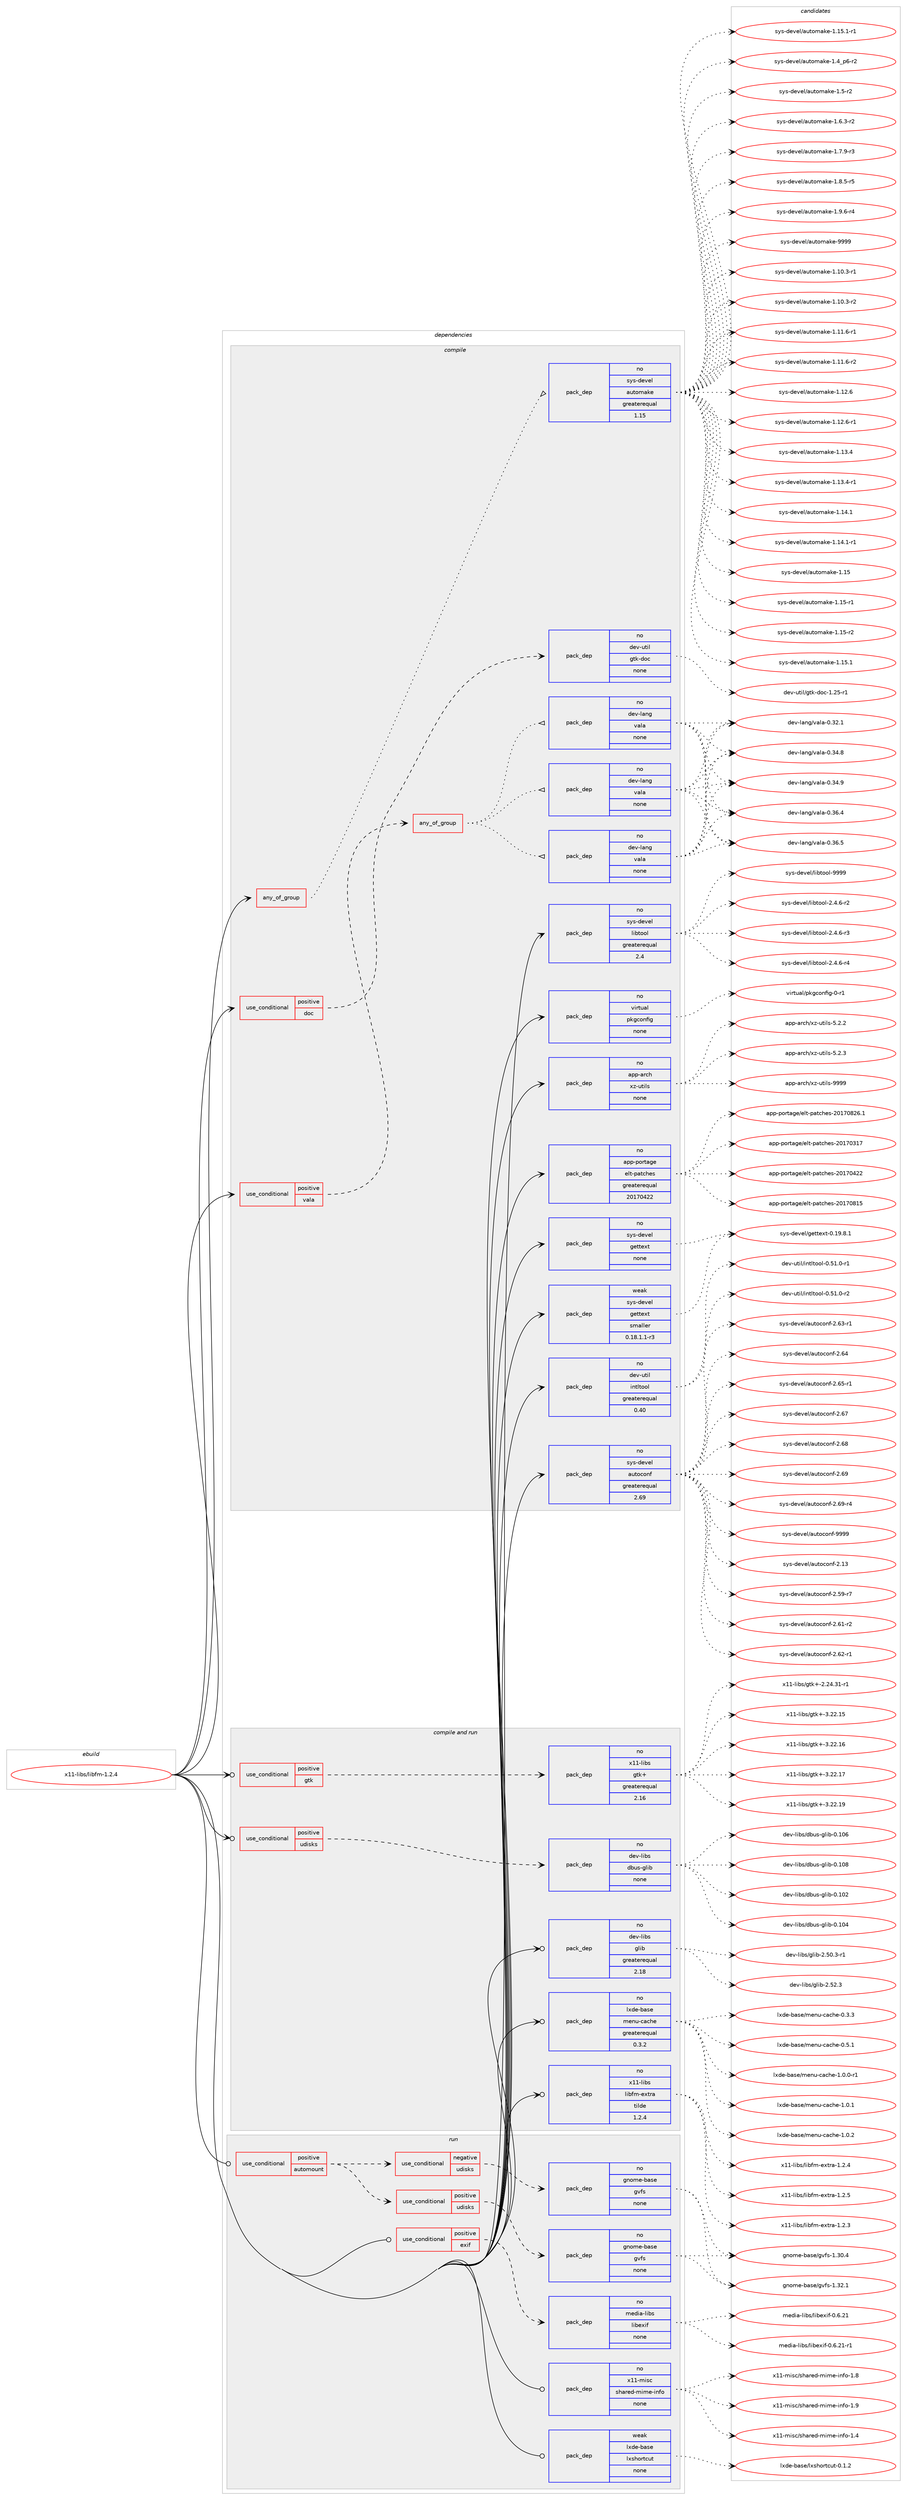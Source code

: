 digraph prolog {

# *************
# Graph options
# *************

newrank=true;
concentrate=true;
compound=true;
graph [rankdir=LR,fontname=Helvetica,fontsize=10,ranksep=1.5];#, ranksep=2.5, nodesep=0.2];
edge  [arrowhead=vee];
node  [fontname=Helvetica,fontsize=10];

# **********
# The ebuild
# **********

subgraph cluster_leftcol {
color=gray;
rank=same;
label=<<i>ebuild</i>>;
id [label="x11-libs/libfm-1.2.4", color=red, width=4, href="../x11-libs/libfm-1.2.4.svg"];
}

# ****************
# The dependencies
# ****************

subgraph cluster_midcol {
color=gray;
label=<<i>dependencies</i>>;
subgraph cluster_compile {
fillcolor="#eeeeee";
style=filled;
label=<<i>compile</i>>;
subgraph any9344 {
dependency519082 [label=<<TABLE BORDER="0" CELLBORDER="1" CELLSPACING="0" CELLPADDING="4"><TR><TD CELLPADDING="10">any_of_group</TD></TR></TABLE>>, shape=none, color=red];subgraph pack386765 {
dependency519083 [label=<<TABLE BORDER="0" CELLBORDER="1" CELLSPACING="0" CELLPADDING="4" WIDTH="220"><TR><TD ROWSPAN="6" CELLPADDING="30">pack_dep</TD></TR><TR><TD WIDTH="110">no</TD></TR><TR><TD>sys-devel</TD></TR><TR><TD>automake</TD></TR><TR><TD>greaterequal</TD></TR><TR><TD>1.15</TD></TR></TABLE>>, shape=none, color=blue];
}
dependency519082:e -> dependency519083:w [weight=20,style="dotted",arrowhead="oinv"];
}
id:e -> dependency519082:w [weight=20,style="solid",arrowhead="vee"];
subgraph cond122634 {
dependency519084 [label=<<TABLE BORDER="0" CELLBORDER="1" CELLSPACING="0" CELLPADDING="4"><TR><TD ROWSPAN="3" CELLPADDING="10">use_conditional</TD></TR><TR><TD>positive</TD></TR><TR><TD>doc</TD></TR></TABLE>>, shape=none, color=red];
subgraph pack386766 {
dependency519085 [label=<<TABLE BORDER="0" CELLBORDER="1" CELLSPACING="0" CELLPADDING="4" WIDTH="220"><TR><TD ROWSPAN="6" CELLPADDING="30">pack_dep</TD></TR><TR><TD WIDTH="110">no</TD></TR><TR><TD>dev-util</TD></TR><TR><TD>gtk-doc</TD></TR><TR><TD>none</TD></TR><TR><TD></TD></TR></TABLE>>, shape=none, color=blue];
}
dependency519084:e -> dependency519085:w [weight=20,style="dashed",arrowhead="vee"];
}
id:e -> dependency519084:w [weight=20,style="solid",arrowhead="vee"];
subgraph cond122635 {
dependency519086 [label=<<TABLE BORDER="0" CELLBORDER="1" CELLSPACING="0" CELLPADDING="4"><TR><TD ROWSPAN="3" CELLPADDING="10">use_conditional</TD></TR><TR><TD>positive</TD></TR><TR><TD>vala</TD></TR></TABLE>>, shape=none, color=red];
subgraph any9345 {
dependency519087 [label=<<TABLE BORDER="0" CELLBORDER="1" CELLSPACING="0" CELLPADDING="4"><TR><TD CELLPADDING="10">any_of_group</TD></TR></TABLE>>, shape=none, color=red];subgraph pack386767 {
dependency519088 [label=<<TABLE BORDER="0" CELLBORDER="1" CELLSPACING="0" CELLPADDING="4" WIDTH="220"><TR><TD ROWSPAN="6" CELLPADDING="30">pack_dep</TD></TR><TR><TD WIDTH="110">no</TD></TR><TR><TD>dev-lang</TD></TR><TR><TD>vala</TD></TR><TR><TD>none</TD></TR><TR><TD></TD></TR></TABLE>>, shape=none, color=blue];
}
dependency519087:e -> dependency519088:w [weight=20,style="dotted",arrowhead="oinv"];
subgraph pack386768 {
dependency519089 [label=<<TABLE BORDER="0" CELLBORDER="1" CELLSPACING="0" CELLPADDING="4" WIDTH="220"><TR><TD ROWSPAN="6" CELLPADDING="30">pack_dep</TD></TR><TR><TD WIDTH="110">no</TD></TR><TR><TD>dev-lang</TD></TR><TR><TD>vala</TD></TR><TR><TD>none</TD></TR><TR><TD></TD></TR></TABLE>>, shape=none, color=blue];
}
dependency519087:e -> dependency519089:w [weight=20,style="dotted",arrowhead="oinv"];
subgraph pack386769 {
dependency519090 [label=<<TABLE BORDER="0" CELLBORDER="1" CELLSPACING="0" CELLPADDING="4" WIDTH="220"><TR><TD ROWSPAN="6" CELLPADDING="30">pack_dep</TD></TR><TR><TD WIDTH="110">no</TD></TR><TR><TD>dev-lang</TD></TR><TR><TD>vala</TD></TR><TR><TD>none</TD></TR><TR><TD></TD></TR></TABLE>>, shape=none, color=blue];
}
dependency519087:e -> dependency519090:w [weight=20,style="dotted",arrowhead="oinv"];
}
dependency519086:e -> dependency519087:w [weight=20,style="dashed",arrowhead="vee"];
}
id:e -> dependency519086:w [weight=20,style="solid",arrowhead="vee"];
subgraph pack386770 {
dependency519091 [label=<<TABLE BORDER="0" CELLBORDER="1" CELLSPACING="0" CELLPADDING="4" WIDTH="220"><TR><TD ROWSPAN="6" CELLPADDING="30">pack_dep</TD></TR><TR><TD WIDTH="110">no</TD></TR><TR><TD>app-arch</TD></TR><TR><TD>xz-utils</TD></TR><TR><TD>none</TD></TR><TR><TD></TD></TR></TABLE>>, shape=none, color=blue];
}
id:e -> dependency519091:w [weight=20,style="solid",arrowhead="vee"];
subgraph pack386771 {
dependency519092 [label=<<TABLE BORDER="0" CELLBORDER="1" CELLSPACING="0" CELLPADDING="4" WIDTH="220"><TR><TD ROWSPAN="6" CELLPADDING="30">pack_dep</TD></TR><TR><TD WIDTH="110">no</TD></TR><TR><TD>app-portage</TD></TR><TR><TD>elt-patches</TD></TR><TR><TD>greaterequal</TD></TR><TR><TD>20170422</TD></TR></TABLE>>, shape=none, color=blue];
}
id:e -> dependency519092:w [weight=20,style="solid",arrowhead="vee"];
subgraph pack386772 {
dependency519093 [label=<<TABLE BORDER="0" CELLBORDER="1" CELLSPACING="0" CELLPADDING="4" WIDTH="220"><TR><TD ROWSPAN="6" CELLPADDING="30">pack_dep</TD></TR><TR><TD WIDTH="110">no</TD></TR><TR><TD>dev-util</TD></TR><TR><TD>intltool</TD></TR><TR><TD>greaterequal</TD></TR><TR><TD>0.40</TD></TR></TABLE>>, shape=none, color=blue];
}
id:e -> dependency519093:w [weight=20,style="solid",arrowhead="vee"];
subgraph pack386773 {
dependency519094 [label=<<TABLE BORDER="0" CELLBORDER="1" CELLSPACING="0" CELLPADDING="4" WIDTH="220"><TR><TD ROWSPAN="6" CELLPADDING="30">pack_dep</TD></TR><TR><TD WIDTH="110">no</TD></TR><TR><TD>sys-devel</TD></TR><TR><TD>autoconf</TD></TR><TR><TD>greaterequal</TD></TR><TR><TD>2.69</TD></TR></TABLE>>, shape=none, color=blue];
}
id:e -> dependency519094:w [weight=20,style="solid",arrowhead="vee"];
subgraph pack386774 {
dependency519095 [label=<<TABLE BORDER="0" CELLBORDER="1" CELLSPACING="0" CELLPADDING="4" WIDTH="220"><TR><TD ROWSPAN="6" CELLPADDING="30">pack_dep</TD></TR><TR><TD WIDTH="110">no</TD></TR><TR><TD>sys-devel</TD></TR><TR><TD>gettext</TD></TR><TR><TD>none</TD></TR><TR><TD></TD></TR></TABLE>>, shape=none, color=blue];
}
id:e -> dependency519095:w [weight=20,style="solid",arrowhead="vee"];
subgraph pack386775 {
dependency519096 [label=<<TABLE BORDER="0" CELLBORDER="1" CELLSPACING="0" CELLPADDING="4" WIDTH="220"><TR><TD ROWSPAN="6" CELLPADDING="30">pack_dep</TD></TR><TR><TD WIDTH="110">no</TD></TR><TR><TD>sys-devel</TD></TR><TR><TD>libtool</TD></TR><TR><TD>greaterequal</TD></TR><TR><TD>2.4</TD></TR></TABLE>>, shape=none, color=blue];
}
id:e -> dependency519096:w [weight=20,style="solid",arrowhead="vee"];
subgraph pack386776 {
dependency519097 [label=<<TABLE BORDER="0" CELLBORDER="1" CELLSPACING="0" CELLPADDING="4" WIDTH="220"><TR><TD ROWSPAN="6" CELLPADDING="30">pack_dep</TD></TR><TR><TD WIDTH="110">no</TD></TR><TR><TD>virtual</TD></TR><TR><TD>pkgconfig</TD></TR><TR><TD>none</TD></TR><TR><TD></TD></TR></TABLE>>, shape=none, color=blue];
}
id:e -> dependency519097:w [weight=20,style="solid",arrowhead="vee"];
subgraph pack386777 {
dependency519098 [label=<<TABLE BORDER="0" CELLBORDER="1" CELLSPACING="0" CELLPADDING="4" WIDTH="220"><TR><TD ROWSPAN="6" CELLPADDING="30">pack_dep</TD></TR><TR><TD WIDTH="110">weak</TD></TR><TR><TD>sys-devel</TD></TR><TR><TD>gettext</TD></TR><TR><TD>smaller</TD></TR><TR><TD>0.18.1.1-r3</TD></TR></TABLE>>, shape=none, color=blue];
}
id:e -> dependency519098:w [weight=20,style="solid",arrowhead="vee"];
}
subgraph cluster_compileandrun {
fillcolor="#eeeeee";
style=filled;
label=<<i>compile and run</i>>;
subgraph cond122636 {
dependency519099 [label=<<TABLE BORDER="0" CELLBORDER="1" CELLSPACING="0" CELLPADDING="4"><TR><TD ROWSPAN="3" CELLPADDING="10">use_conditional</TD></TR><TR><TD>positive</TD></TR><TR><TD>gtk</TD></TR></TABLE>>, shape=none, color=red];
subgraph pack386778 {
dependency519100 [label=<<TABLE BORDER="0" CELLBORDER="1" CELLSPACING="0" CELLPADDING="4" WIDTH="220"><TR><TD ROWSPAN="6" CELLPADDING="30">pack_dep</TD></TR><TR><TD WIDTH="110">no</TD></TR><TR><TD>x11-libs</TD></TR><TR><TD>gtk+</TD></TR><TR><TD>greaterequal</TD></TR><TR><TD>2.16</TD></TR></TABLE>>, shape=none, color=blue];
}
dependency519099:e -> dependency519100:w [weight=20,style="dashed",arrowhead="vee"];
}
id:e -> dependency519099:w [weight=20,style="solid",arrowhead="odotvee"];
subgraph cond122637 {
dependency519101 [label=<<TABLE BORDER="0" CELLBORDER="1" CELLSPACING="0" CELLPADDING="4"><TR><TD ROWSPAN="3" CELLPADDING="10">use_conditional</TD></TR><TR><TD>positive</TD></TR><TR><TD>udisks</TD></TR></TABLE>>, shape=none, color=red];
subgraph pack386779 {
dependency519102 [label=<<TABLE BORDER="0" CELLBORDER="1" CELLSPACING="0" CELLPADDING="4" WIDTH="220"><TR><TD ROWSPAN="6" CELLPADDING="30">pack_dep</TD></TR><TR><TD WIDTH="110">no</TD></TR><TR><TD>dev-libs</TD></TR><TR><TD>dbus-glib</TD></TR><TR><TD>none</TD></TR><TR><TD></TD></TR></TABLE>>, shape=none, color=blue];
}
dependency519101:e -> dependency519102:w [weight=20,style="dashed",arrowhead="vee"];
}
id:e -> dependency519101:w [weight=20,style="solid",arrowhead="odotvee"];
subgraph pack386780 {
dependency519103 [label=<<TABLE BORDER="0" CELLBORDER="1" CELLSPACING="0" CELLPADDING="4" WIDTH="220"><TR><TD ROWSPAN="6" CELLPADDING="30">pack_dep</TD></TR><TR><TD WIDTH="110">no</TD></TR><TR><TD>dev-libs</TD></TR><TR><TD>glib</TD></TR><TR><TD>greaterequal</TD></TR><TR><TD>2.18</TD></TR></TABLE>>, shape=none, color=blue];
}
id:e -> dependency519103:w [weight=20,style="solid",arrowhead="odotvee"];
subgraph pack386781 {
dependency519104 [label=<<TABLE BORDER="0" CELLBORDER="1" CELLSPACING="0" CELLPADDING="4" WIDTH="220"><TR><TD ROWSPAN="6" CELLPADDING="30">pack_dep</TD></TR><TR><TD WIDTH="110">no</TD></TR><TR><TD>lxde-base</TD></TR><TR><TD>menu-cache</TD></TR><TR><TD>greaterequal</TD></TR><TR><TD>0.3.2</TD></TR></TABLE>>, shape=none, color=blue];
}
id:e -> dependency519104:w [weight=20,style="solid",arrowhead="odotvee"];
subgraph pack386782 {
dependency519105 [label=<<TABLE BORDER="0" CELLBORDER="1" CELLSPACING="0" CELLPADDING="4" WIDTH="220"><TR><TD ROWSPAN="6" CELLPADDING="30">pack_dep</TD></TR><TR><TD WIDTH="110">no</TD></TR><TR><TD>x11-libs</TD></TR><TR><TD>libfm-extra</TD></TR><TR><TD>tilde</TD></TR><TR><TD>1.2.4</TD></TR></TABLE>>, shape=none, color=blue];
}
id:e -> dependency519105:w [weight=20,style="solid",arrowhead="odotvee"];
}
subgraph cluster_run {
fillcolor="#eeeeee";
style=filled;
label=<<i>run</i>>;
subgraph cond122638 {
dependency519106 [label=<<TABLE BORDER="0" CELLBORDER="1" CELLSPACING="0" CELLPADDING="4"><TR><TD ROWSPAN="3" CELLPADDING="10">use_conditional</TD></TR><TR><TD>positive</TD></TR><TR><TD>automount</TD></TR></TABLE>>, shape=none, color=red];
subgraph cond122639 {
dependency519107 [label=<<TABLE BORDER="0" CELLBORDER="1" CELLSPACING="0" CELLPADDING="4"><TR><TD ROWSPAN="3" CELLPADDING="10">use_conditional</TD></TR><TR><TD>positive</TD></TR><TR><TD>udisks</TD></TR></TABLE>>, shape=none, color=red];
subgraph pack386783 {
dependency519108 [label=<<TABLE BORDER="0" CELLBORDER="1" CELLSPACING="0" CELLPADDING="4" WIDTH="220"><TR><TD ROWSPAN="6" CELLPADDING="30">pack_dep</TD></TR><TR><TD WIDTH="110">no</TD></TR><TR><TD>gnome-base</TD></TR><TR><TD>gvfs</TD></TR><TR><TD>none</TD></TR><TR><TD></TD></TR></TABLE>>, shape=none, color=blue];
}
dependency519107:e -> dependency519108:w [weight=20,style="dashed",arrowhead="vee"];
}
dependency519106:e -> dependency519107:w [weight=20,style="dashed",arrowhead="vee"];
subgraph cond122640 {
dependency519109 [label=<<TABLE BORDER="0" CELLBORDER="1" CELLSPACING="0" CELLPADDING="4"><TR><TD ROWSPAN="3" CELLPADDING="10">use_conditional</TD></TR><TR><TD>negative</TD></TR><TR><TD>udisks</TD></TR></TABLE>>, shape=none, color=red];
subgraph pack386784 {
dependency519110 [label=<<TABLE BORDER="0" CELLBORDER="1" CELLSPACING="0" CELLPADDING="4" WIDTH="220"><TR><TD ROWSPAN="6" CELLPADDING="30">pack_dep</TD></TR><TR><TD WIDTH="110">no</TD></TR><TR><TD>gnome-base</TD></TR><TR><TD>gvfs</TD></TR><TR><TD>none</TD></TR><TR><TD></TD></TR></TABLE>>, shape=none, color=blue];
}
dependency519109:e -> dependency519110:w [weight=20,style="dashed",arrowhead="vee"];
}
dependency519106:e -> dependency519109:w [weight=20,style="dashed",arrowhead="vee"];
}
id:e -> dependency519106:w [weight=20,style="solid",arrowhead="odot"];
subgraph cond122641 {
dependency519111 [label=<<TABLE BORDER="0" CELLBORDER="1" CELLSPACING="0" CELLPADDING="4"><TR><TD ROWSPAN="3" CELLPADDING="10">use_conditional</TD></TR><TR><TD>positive</TD></TR><TR><TD>exif</TD></TR></TABLE>>, shape=none, color=red];
subgraph pack386785 {
dependency519112 [label=<<TABLE BORDER="0" CELLBORDER="1" CELLSPACING="0" CELLPADDING="4" WIDTH="220"><TR><TD ROWSPAN="6" CELLPADDING="30">pack_dep</TD></TR><TR><TD WIDTH="110">no</TD></TR><TR><TD>media-libs</TD></TR><TR><TD>libexif</TD></TR><TR><TD>none</TD></TR><TR><TD></TD></TR></TABLE>>, shape=none, color=blue];
}
dependency519111:e -> dependency519112:w [weight=20,style="dashed",arrowhead="vee"];
}
id:e -> dependency519111:w [weight=20,style="solid",arrowhead="odot"];
subgraph pack386786 {
dependency519113 [label=<<TABLE BORDER="0" CELLBORDER="1" CELLSPACING="0" CELLPADDING="4" WIDTH="220"><TR><TD ROWSPAN="6" CELLPADDING="30">pack_dep</TD></TR><TR><TD WIDTH="110">no</TD></TR><TR><TD>x11-misc</TD></TR><TR><TD>shared-mime-info</TD></TR><TR><TD>none</TD></TR><TR><TD></TD></TR></TABLE>>, shape=none, color=blue];
}
id:e -> dependency519113:w [weight=20,style="solid",arrowhead="odot"];
subgraph pack386787 {
dependency519114 [label=<<TABLE BORDER="0" CELLBORDER="1" CELLSPACING="0" CELLPADDING="4" WIDTH="220"><TR><TD ROWSPAN="6" CELLPADDING="30">pack_dep</TD></TR><TR><TD WIDTH="110">weak</TD></TR><TR><TD>lxde-base</TD></TR><TR><TD>lxshortcut</TD></TR><TR><TD>none</TD></TR><TR><TD></TD></TR></TABLE>>, shape=none, color=blue];
}
id:e -> dependency519114:w [weight=20,style="solid",arrowhead="odot"];
}
}

# **************
# The candidates
# **************

subgraph cluster_choices {
rank=same;
color=gray;
label=<<i>candidates</i>>;

subgraph choice386765 {
color=black;
nodesep=1;
choice11512111545100101118101108479711711611110997107101454946494846514511449 [label="sys-devel/automake-1.10.3-r1", color=red, width=4,href="../sys-devel/automake-1.10.3-r1.svg"];
choice11512111545100101118101108479711711611110997107101454946494846514511450 [label="sys-devel/automake-1.10.3-r2", color=red, width=4,href="../sys-devel/automake-1.10.3-r2.svg"];
choice11512111545100101118101108479711711611110997107101454946494946544511449 [label="sys-devel/automake-1.11.6-r1", color=red, width=4,href="../sys-devel/automake-1.11.6-r1.svg"];
choice11512111545100101118101108479711711611110997107101454946494946544511450 [label="sys-devel/automake-1.11.6-r2", color=red, width=4,href="../sys-devel/automake-1.11.6-r2.svg"];
choice1151211154510010111810110847971171161111099710710145494649504654 [label="sys-devel/automake-1.12.6", color=red, width=4,href="../sys-devel/automake-1.12.6.svg"];
choice11512111545100101118101108479711711611110997107101454946495046544511449 [label="sys-devel/automake-1.12.6-r1", color=red, width=4,href="../sys-devel/automake-1.12.6-r1.svg"];
choice1151211154510010111810110847971171161111099710710145494649514652 [label="sys-devel/automake-1.13.4", color=red, width=4,href="../sys-devel/automake-1.13.4.svg"];
choice11512111545100101118101108479711711611110997107101454946495146524511449 [label="sys-devel/automake-1.13.4-r1", color=red, width=4,href="../sys-devel/automake-1.13.4-r1.svg"];
choice1151211154510010111810110847971171161111099710710145494649524649 [label="sys-devel/automake-1.14.1", color=red, width=4,href="../sys-devel/automake-1.14.1.svg"];
choice11512111545100101118101108479711711611110997107101454946495246494511449 [label="sys-devel/automake-1.14.1-r1", color=red, width=4,href="../sys-devel/automake-1.14.1-r1.svg"];
choice115121115451001011181011084797117116111109971071014549464953 [label="sys-devel/automake-1.15", color=red, width=4,href="../sys-devel/automake-1.15.svg"];
choice1151211154510010111810110847971171161111099710710145494649534511449 [label="sys-devel/automake-1.15-r1", color=red, width=4,href="../sys-devel/automake-1.15-r1.svg"];
choice1151211154510010111810110847971171161111099710710145494649534511450 [label="sys-devel/automake-1.15-r2", color=red, width=4,href="../sys-devel/automake-1.15-r2.svg"];
choice1151211154510010111810110847971171161111099710710145494649534649 [label="sys-devel/automake-1.15.1", color=red, width=4,href="../sys-devel/automake-1.15.1.svg"];
choice11512111545100101118101108479711711611110997107101454946495346494511449 [label="sys-devel/automake-1.15.1-r1", color=red, width=4,href="../sys-devel/automake-1.15.1-r1.svg"];
choice115121115451001011181011084797117116111109971071014549465295112544511450 [label="sys-devel/automake-1.4_p6-r2", color=red, width=4,href="../sys-devel/automake-1.4_p6-r2.svg"];
choice11512111545100101118101108479711711611110997107101454946534511450 [label="sys-devel/automake-1.5-r2", color=red, width=4,href="../sys-devel/automake-1.5-r2.svg"];
choice115121115451001011181011084797117116111109971071014549465446514511450 [label="sys-devel/automake-1.6.3-r2", color=red, width=4,href="../sys-devel/automake-1.6.3-r2.svg"];
choice115121115451001011181011084797117116111109971071014549465546574511451 [label="sys-devel/automake-1.7.9-r3", color=red, width=4,href="../sys-devel/automake-1.7.9-r3.svg"];
choice115121115451001011181011084797117116111109971071014549465646534511453 [label="sys-devel/automake-1.8.5-r5", color=red, width=4,href="../sys-devel/automake-1.8.5-r5.svg"];
choice115121115451001011181011084797117116111109971071014549465746544511452 [label="sys-devel/automake-1.9.6-r4", color=red, width=4,href="../sys-devel/automake-1.9.6-r4.svg"];
choice115121115451001011181011084797117116111109971071014557575757 [label="sys-devel/automake-9999", color=red, width=4,href="../sys-devel/automake-9999.svg"];
dependency519083:e -> choice11512111545100101118101108479711711611110997107101454946494846514511449:w [style=dotted,weight="100"];
dependency519083:e -> choice11512111545100101118101108479711711611110997107101454946494846514511450:w [style=dotted,weight="100"];
dependency519083:e -> choice11512111545100101118101108479711711611110997107101454946494946544511449:w [style=dotted,weight="100"];
dependency519083:e -> choice11512111545100101118101108479711711611110997107101454946494946544511450:w [style=dotted,weight="100"];
dependency519083:e -> choice1151211154510010111810110847971171161111099710710145494649504654:w [style=dotted,weight="100"];
dependency519083:e -> choice11512111545100101118101108479711711611110997107101454946495046544511449:w [style=dotted,weight="100"];
dependency519083:e -> choice1151211154510010111810110847971171161111099710710145494649514652:w [style=dotted,weight="100"];
dependency519083:e -> choice11512111545100101118101108479711711611110997107101454946495146524511449:w [style=dotted,weight="100"];
dependency519083:e -> choice1151211154510010111810110847971171161111099710710145494649524649:w [style=dotted,weight="100"];
dependency519083:e -> choice11512111545100101118101108479711711611110997107101454946495246494511449:w [style=dotted,weight="100"];
dependency519083:e -> choice115121115451001011181011084797117116111109971071014549464953:w [style=dotted,weight="100"];
dependency519083:e -> choice1151211154510010111810110847971171161111099710710145494649534511449:w [style=dotted,weight="100"];
dependency519083:e -> choice1151211154510010111810110847971171161111099710710145494649534511450:w [style=dotted,weight="100"];
dependency519083:e -> choice1151211154510010111810110847971171161111099710710145494649534649:w [style=dotted,weight="100"];
dependency519083:e -> choice11512111545100101118101108479711711611110997107101454946495346494511449:w [style=dotted,weight="100"];
dependency519083:e -> choice115121115451001011181011084797117116111109971071014549465295112544511450:w [style=dotted,weight="100"];
dependency519083:e -> choice11512111545100101118101108479711711611110997107101454946534511450:w [style=dotted,weight="100"];
dependency519083:e -> choice115121115451001011181011084797117116111109971071014549465446514511450:w [style=dotted,weight="100"];
dependency519083:e -> choice115121115451001011181011084797117116111109971071014549465546574511451:w [style=dotted,weight="100"];
dependency519083:e -> choice115121115451001011181011084797117116111109971071014549465646534511453:w [style=dotted,weight="100"];
dependency519083:e -> choice115121115451001011181011084797117116111109971071014549465746544511452:w [style=dotted,weight="100"];
dependency519083:e -> choice115121115451001011181011084797117116111109971071014557575757:w [style=dotted,weight="100"];
}
subgraph choice386766 {
color=black;
nodesep=1;
choice1001011184511711610510847103116107451001119945494650534511449 [label="dev-util/gtk-doc-1.25-r1", color=red, width=4,href="../dev-util/gtk-doc-1.25-r1.svg"];
dependency519085:e -> choice1001011184511711610510847103116107451001119945494650534511449:w [style=dotted,weight="100"];
}
subgraph choice386767 {
color=black;
nodesep=1;
choice100101118451089711010347118971089745484651504649 [label="dev-lang/vala-0.32.1", color=red, width=4,href="../dev-lang/vala-0.32.1.svg"];
choice100101118451089711010347118971089745484651524656 [label="dev-lang/vala-0.34.8", color=red, width=4,href="../dev-lang/vala-0.34.8.svg"];
choice100101118451089711010347118971089745484651524657 [label="dev-lang/vala-0.34.9", color=red, width=4,href="../dev-lang/vala-0.34.9.svg"];
choice100101118451089711010347118971089745484651544652 [label="dev-lang/vala-0.36.4", color=red, width=4,href="../dev-lang/vala-0.36.4.svg"];
choice100101118451089711010347118971089745484651544653 [label="dev-lang/vala-0.36.5", color=red, width=4,href="../dev-lang/vala-0.36.5.svg"];
dependency519088:e -> choice100101118451089711010347118971089745484651504649:w [style=dotted,weight="100"];
dependency519088:e -> choice100101118451089711010347118971089745484651524656:w [style=dotted,weight="100"];
dependency519088:e -> choice100101118451089711010347118971089745484651524657:w [style=dotted,weight="100"];
dependency519088:e -> choice100101118451089711010347118971089745484651544652:w [style=dotted,weight="100"];
dependency519088:e -> choice100101118451089711010347118971089745484651544653:w [style=dotted,weight="100"];
}
subgraph choice386768 {
color=black;
nodesep=1;
choice100101118451089711010347118971089745484651504649 [label="dev-lang/vala-0.32.1", color=red, width=4,href="../dev-lang/vala-0.32.1.svg"];
choice100101118451089711010347118971089745484651524656 [label="dev-lang/vala-0.34.8", color=red, width=4,href="../dev-lang/vala-0.34.8.svg"];
choice100101118451089711010347118971089745484651524657 [label="dev-lang/vala-0.34.9", color=red, width=4,href="../dev-lang/vala-0.34.9.svg"];
choice100101118451089711010347118971089745484651544652 [label="dev-lang/vala-0.36.4", color=red, width=4,href="../dev-lang/vala-0.36.4.svg"];
choice100101118451089711010347118971089745484651544653 [label="dev-lang/vala-0.36.5", color=red, width=4,href="../dev-lang/vala-0.36.5.svg"];
dependency519089:e -> choice100101118451089711010347118971089745484651504649:w [style=dotted,weight="100"];
dependency519089:e -> choice100101118451089711010347118971089745484651524656:w [style=dotted,weight="100"];
dependency519089:e -> choice100101118451089711010347118971089745484651524657:w [style=dotted,weight="100"];
dependency519089:e -> choice100101118451089711010347118971089745484651544652:w [style=dotted,weight="100"];
dependency519089:e -> choice100101118451089711010347118971089745484651544653:w [style=dotted,weight="100"];
}
subgraph choice386769 {
color=black;
nodesep=1;
choice100101118451089711010347118971089745484651504649 [label="dev-lang/vala-0.32.1", color=red, width=4,href="../dev-lang/vala-0.32.1.svg"];
choice100101118451089711010347118971089745484651524656 [label="dev-lang/vala-0.34.8", color=red, width=4,href="../dev-lang/vala-0.34.8.svg"];
choice100101118451089711010347118971089745484651524657 [label="dev-lang/vala-0.34.9", color=red, width=4,href="../dev-lang/vala-0.34.9.svg"];
choice100101118451089711010347118971089745484651544652 [label="dev-lang/vala-0.36.4", color=red, width=4,href="../dev-lang/vala-0.36.4.svg"];
choice100101118451089711010347118971089745484651544653 [label="dev-lang/vala-0.36.5", color=red, width=4,href="../dev-lang/vala-0.36.5.svg"];
dependency519090:e -> choice100101118451089711010347118971089745484651504649:w [style=dotted,weight="100"];
dependency519090:e -> choice100101118451089711010347118971089745484651524656:w [style=dotted,weight="100"];
dependency519090:e -> choice100101118451089711010347118971089745484651524657:w [style=dotted,weight="100"];
dependency519090:e -> choice100101118451089711010347118971089745484651544652:w [style=dotted,weight="100"];
dependency519090:e -> choice100101118451089711010347118971089745484651544653:w [style=dotted,weight="100"];
}
subgraph choice386770 {
color=black;
nodesep=1;
choice971121124597114991044712012245117116105108115455346504650 [label="app-arch/xz-utils-5.2.2", color=red, width=4,href="../app-arch/xz-utils-5.2.2.svg"];
choice971121124597114991044712012245117116105108115455346504651 [label="app-arch/xz-utils-5.2.3", color=red, width=4,href="../app-arch/xz-utils-5.2.3.svg"];
choice9711211245971149910447120122451171161051081154557575757 [label="app-arch/xz-utils-9999", color=red, width=4,href="../app-arch/xz-utils-9999.svg"];
dependency519091:e -> choice971121124597114991044712012245117116105108115455346504650:w [style=dotted,weight="100"];
dependency519091:e -> choice971121124597114991044712012245117116105108115455346504651:w [style=dotted,weight="100"];
dependency519091:e -> choice9711211245971149910447120122451171161051081154557575757:w [style=dotted,weight="100"];
}
subgraph choice386771 {
color=black;
nodesep=1;
choice97112112451121111141169710310147101108116451129711699104101115455048495548514955 [label="app-portage/elt-patches-20170317", color=red, width=4,href="../app-portage/elt-patches-20170317.svg"];
choice97112112451121111141169710310147101108116451129711699104101115455048495548525050 [label="app-portage/elt-patches-20170422", color=red, width=4,href="../app-portage/elt-patches-20170422.svg"];
choice97112112451121111141169710310147101108116451129711699104101115455048495548564953 [label="app-portage/elt-patches-20170815", color=red, width=4,href="../app-portage/elt-patches-20170815.svg"];
choice971121124511211111411697103101471011081164511297116991041011154550484955485650544649 [label="app-portage/elt-patches-20170826.1", color=red, width=4,href="../app-portage/elt-patches-20170826.1.svg"];
dependency519092:e -> choice97112112451121111141169710310147101108116451129711699104101115455048495548514955:w [style=dotted,weight="100"];
dependency519092:e -> choice97112112451121111141169710310147101108116451129711699104101115455048495548525050:w [style=dotted,weight="100"];
dependency519092:e -> choice97112112451121111141169710310147101108116451129711699104101115455048495548564953:w [style=dotted,weight="100"];
dependency519092:e -> choice971121124511211111411697103101471011081164511297116991041011154550484955485650544649:w [style=dotted,weight="100"];
}
subgraph choice386772 {
color=black;
nodesep=1;
choice1001011184511711610510847105110116108116111111108454846534946484511449 [label="dev-util/intltool-0.51.0-r1", color=red, width=4,href="../dev-util/intltool-0.51.0-r1.svg"];
choice1001011184511711610510847105110116108116111111108454846534946484511450 [label="dev-util/intltool-0.51.0-r2", color=red, width=4,href="../dev-util/intltool-0.51.0-r2.svg"];
dependency519093:e -> choice1001011184511711610510847105110116108116111111108454846534946484511449:w [style=dotted,weight="100"];
dependency519093:e -> choice1001011184511711610510847105110116108116111111108454846534946484511450:w [style=dotted,weight="100"];
}
subgraph choice386773 {
color=black;
nodesep=1;
choice115121115451001011181011084797117116111991111101024550464951 [label="sys-devel/autoconf-2.13", color=red, width=4,href="../sys-devel/autoconf-2.13.svg"];
choice1151211154510010111810110847971171161119911111010245504653574511455 [label="sys-devel/autoconf-2.59-r7", color=red, width=4,href="../sys-devel/autoconf-2.59-r7.svg"];
choice1151211154510010111810110847971171161119911111010245504654494511450 [label="sys-devel/autoconf-2.61-r2", color=red, width=4,href="../sys-devel/autoconf-2.61-r2.svg"];
choice1151211154510010111810110847971171161119911111010245504654504511449 [label="sys-devel/autoconf-2.62-r1", color=red, width=4,href="../sys-devel/autoconf-2.62-r1.svg"];
choice1151211154510010111810110847971171161119911111010245504654514511449 [label="sys-devel/autoconf-2.63-r1", color=red, width=4,href="../sys-devel/autoconf-2.63-r1.svg"];
choice115121115451001011181011084797117116111991111101024550465452 [label="sys-devel/autoconf-2.64", color=red, width=4,href="../sys-devel/autoconf-2.64.svg"];
choice1151211154510010111810110847971171161119911111010245504654534511449 [label="sys-devel/autoconf-2.65-r1", color=red, width=4,href="../sys-devel/autoconf-2.65-r1.svg"];
choice115121115451001011181011084797117116111991111101024550465455 [label="sys-devel/autoconf-2.67", color=red, width=4,href="../sys-devel/autoconf-2.67.svg"];
choice115121115451001011181011084797117116111991111101024550465456 [label="sys-devel/autoconf-2.68", color=red, width=4,href="../sys-devel/autoconf-2.68.svg"];
choice115121115451001011181011084797117116111991111101024550465457 [label="sys-devel/autoconf-2.69", color=red, width=4,href="../sys-devel/autoconf-2.69.svg"];
choice1151211154510010111810110847971171161119911111010245504654574511452 [label="sys-devel/autoconf-2.69-r4", color=red, width=4,href="../sys-devel/autoconf-2.69-r4.svg"];
choice115121115451001011181011084797117116111991111101024557575757 [label="sys-devel/autoconf-9999", color=red, width=4,href="../sys-devel/autoconf-9999.svg"];
dependency519094:e -> choice115121115451001011181011084797117116111991111101024550464951:w [style=dotted,weight="100"];
dependency519094:e -> choice1151211154510010111810110847971171161119911111010245504653574511455:w [style=dotted,weight="100"];
dependency519094:e -> choice1151211154510010111810110847971171161119911111010245504654494511450:w [style=dotted,weight="100"];
dependency519094:e -> choice1151211154510010111810110847971171161119911111010245504654504511449:w [style=dotted,weight="100"];
dependency519094:e -> choice1151211154510010111810110847971171161119911111010245504654514511449:w [style=dotted,weight="100"];
dependency519094:e -> choice115121115451001011181011084797117116111991111101024550465452:w [style=dotted,weight="100"];
dependency519094:e -> choice1151211154510010111810110847971171161119911111010245504654534511449:w [style=dotted,weight="100"];
dependency519094:e -> choice115121115451001011181011084797117116111991111101024550465455:w [style=dotted,weight="100"];
dependency519094:e -> choice115121115451001011181011084797117116111991111101024550465456:w [style=dotted,weight="100"];
dependency519094:e -> choice115121115451001011181011084797117116111991111101024550465457:w [style=dotted,weight="100"];
dependency519094:e -> choice1151211154510010111810110847971171161119911111010245504654574511452:w [style=dotted,weight="100"];
dependency519094:e -> choice115121115451001011181011084797117116111991111101024557575757:w [style=dotted,weight="100"];
}
subgraph choice386774 {
color=black;
nodesep=1;
choice1151211154510010111810110847103101116116101120116454846495746564649 [label="sys-devel/gettext-0.19.8.1", color=red, width=4,href="../sys-devel/gettext-0.19.8.1.svg"];
dependency519095:e -> choice1151211154510010111810110847103101116116101120116454846495746564649:w [style=dotted,weight="100"];
}
subgraph choice386775 {
color=black;
nodesep=1;
choice1151211154510010111810110847108105981161111111084550465246544511450 [label="sys-devel/libtool-2.4.6-r2", color=red, width=4,href="../sys-devel/libtool-2.4.6-r2.svg"];
choice1151211154510010111810110847108105981161111111084550465246544511451 [label="sys-devel/libtool-2.4.6-r3", color=red, width=4,href="../sys-devel/libtool-2.4.6-r3.svg"];
choice1151211154510010111810110847108105981161111111084550465246544511452 [label="sys-devel/libtool-2.4.6-r4", color=red, width=4,href="../sys-devel/libtool-2.4.6-r4.svg"];
choice1151211154510010111810110847108105981161111111084557575757 [label="sys-devel/libtool-9999", color=red, width=4,href="../sys-devel/libtool-9999.svg"];
dependency519096:e -> choice1151211154510010111810110847108105981161111111084550465246544511450:w [style=dotted,weight="100"];
dependency519096:e -> choice1151211154510010111810110847108105981161111111084550465246544511451:w [style=dotted,weight="100"];
dependency519096:e -> choice1151211154510010111810110847108105981161111111084550465246544511452:w [style=dotted,weight="100"];
dependency519096:e -> choice1151211154510010111810110847108105981161111111084557575757:w [style=dotted,weight="100"];
}
subgraph choice386776 {
color=black;
nodesep=1;
choice11810511411611797108471121071039911111010210510345484511449 [label="virtual/pkgconfig-0-r1", color=red, width=4,href="../virtual/pkgconfig-0-r1.svg"];
dependency519097:e -> choice11810511411611797108471121071039911111010210510345484511449:w [style=dotted,weight="100"];
}
subgraph choice386777 {
color=black;
nodesep=1;
choice1151211154510010111810110847103101116116101120116454846495746564649 [label="sys-devel/gettext-0.19.8.1", color=red, width=4,href="../sys-devel/gettext-0.19.8.1.svg"];
dependency519098:e -> choice1151211154510010111810110847103101116116101120116454846495746564649:w [style=dotted,weight="100"];
}
subgraph choice386778 {
color=black;
nodesep=1;
choice12049494510810598115471031161074345504650524651494511449 [label="x11-libs/gtk+-2.24.31-r1", color=red, width=4,href="../x11-libs/gtk+-2.24.31-r1.svg"];
choice1204949451081059811547103116107434551465050464953 [label="x11-libs/gtk+-3.22.15", color=red, width=4,href="../x11-libs/gtk+-3.22.15.svg"];
choice1204949451081059811547103116107434551465050464954 [label="x11-libs/gtk+-3.22.16", color=red, width=4,href="../x11-libs/gtk+-3.22.16.svg"];
choice1204949451081059811547103116107434551465050464955 [label="x11-libs/gtk+-3.22.17", color=red, width=4,href="../x11-libs/gtk+-3.22.17.svg"];
choice1204949451081059811547103116107434551465050464957 [label="x11-libs/gtk+-3.22.19", color=red, width=4,href="../x11-libs/gtk+-3.22.19.svg"];
dependency519100:e -> choice12049494510810598115471031161074345504650524651494511449:w [style=dotted,weight="100"];
dependency519100:e -> choice1204949451081059811547103116107434551465050464953:w [style=dotted,weight="100"];
dependency519100:e -> choice1204949451081059811547103116107434551465050464954:w [style=dotted,weight="100"];
dependency519100:e -> choice1204949451081059811547103116107434551465050464955:w [style=dotted,weight="100"];
dependency519100:e -> choice1204949451081059811547103116107434551465050464957:w [style=dotted,weight="100"];
}
subgraph choice386779 {
color=black;
nodesep=1;
choice100101118451081059811547100981171154510310810598454846494850 [label="dev-libs/dbus-glib-0.102", color=red, width=4,href="../dev-libs/dbus-glib-0.102.svg"];
choice100101118451081059811547100981171154510310810598454846494852 [label="dev-libs/dbus-glib-0.104", color=red, width=4,href="../dev-libs/dbus-glib-0.104.svg"];
choice100101118451081059811547100981171154510310810598454846494854 [label="dev-libs/dbus-glib-0.106", color=red, width=4,href="../dev-libs/dbus-glib-0.106.svg"];
choice100101118451081059811547100981171154510310810598454846494856 [label="dev-libs/dbus-glib-0.108", color=red, width=4,href="../dev-libs/dbus-glib-0.108.svg"];
dependency519102:e -> choice100101118451081059811547100981171154510310810598454846494850:w [style=dotted,weight="100"];
dependency519102:e -> choice100101118451081059811547100981171154510310810598454846494852:w [style=dotted,weight="100"];
dependency519102:e -> choice100101118451081059811547100981171154510310810598454846494854:w [style=dotted,weight="100"];
dependency519102:e -> choice100101118451081059811547100981171154510310810598454846494856:w [style=dotted,weight="100"];
}
subgraph choice386780 {
color=black;
nodesep=1;
choice10010111845108105981154710310810598455046534846514511449 [label="dev-libs/glib-2.50.3-r1", color=red, width=4,href="../dev-libs/glib-2.50.3-r1.svg"];
choice1001011184510810598115471031081059845504653504651 [label="dev-libs/glib-2.52.3", color=red, width=4,href="../dev-libs/glib-2.52.3.svg"];
dependency519103:e -> choice10010111845108105981154710310810598455046534846514511449:w [style=dotted,weight="100"];
dependency519103:e -> choice1001011184510810598115471031081059845504653504651:w [style=dotted,weight="100"];
}
subgraph choice386781 {
color=black;
nodesep=1;
choice1081201001014598971151014710910111011745999799104101454846514651 [label="lxde-base/menu-cache-0.3.3", color=red, width=4,href="../lxde-base/menu-cache-0.3.3.svg"];
choice1081201001014598971151014710910111011745999799104101454846534649 [label="lxde-base/menu-cache-0.5.1", color=red, width=4,href="../lxde-base/menu-cache-0.5.1.svg"];
choice10812010010145989711510147109101110117459997991041014549464846484511449 [label="lxde-base/menu-cache-1.0.0-r1", color=red, width=4,href="../lxde-base/menu-cache-1.0.0-r1.svg"];
choice1081201001014598971151014710910111011745999799104101454946484649 [label="lxde-base/menu-cache-1.0.1", color=red, width=4,href="../lxde-base/menu-cache-1.0.1.svg"];
choice1081201001014598971151014710910111011745999799104101454946484650 [label="lxde-base/menu-cache-1.0.2", color=red, width=4,href="../lxde-base/menu-cache-1.0.2.svg"];
dependency519104:e -> choice1081201001014598971151014710910111011745999799104101454846514651:w [style=dotted,weight="100"];
dependency519104:e -> choice1081201001014598971151014710910111011745999799104101454846534649:w [style=dotted,weight="100"];
dependency519104:e -> choice10812010010145989711510147109101110117459997991041014549464846484511449:w [style=dotted,weight="100"];
dependency519104:e -> choice1081201001014598971151014710910111011745999799104101454946484649:w [style=dotted,weight="100"];
dependency519104:e -> choice1081201001014598971151014710910111011745999799104101454946484650:w [style=dotted,weight="100"];
}
subgraph choice386782 {
color=black;
nodesep=1;
choice1204949451081059811547108105981021094510112011611497454946504651 [label="x11-libs/libfm-extra-1.2.3", color=red, width=4,href="../x11-libs/libfm-extra-1.2.3.svg"];
choice1204949451081059811547108105981021094510112011611497454946504652 [label="x11-libs/libfm-extra-1.2.4", color=red, width=4,href="../x11-libs/libfm-extra-1.2.4.svg"];
choice1204949451081059811547108105981021094510112011611497454946504653 [label="x11-libs/libfm-extra-1.2.5", color=red, width=4,href="../x11-libs/libfm-extra-1.2.5.svg"];
dependency519105:e -> choice1204949451081059811547108105981021094510112011611497454946504651:w [style=dotted,weight="100"];
dependency519105:e -> choice1204949451081059811547108105981021094510112011611497454946504652:w [style=dotted,weight="100"];
dependency519105:e -> choice1204949451081059811547108105981021094510112011611497454946504653:w [style=dotted,weight="100"];
}
subgraph choice386783 {
color=black;
nodesep=1;
choice1031101111091014598971151014710311810211545494651484652 [label="gnome-base/gvfs-1.30.4", color=red, width=4,href="../gnome-base/gvfs-1.30.4.svg"];
choice1031101111091014598971151014710311810211545494651504649 [label="gnome-base/gvfs-1.32.1", color=red, width=4,href="../gnome-base/gvfs-1.32.1.svg"];
dependency519108:e -> choice1031101111091014598971151014710311810211545494651484652:w [style=dotted,weight="100"];
dependency519108:e -> choice1031101111091014598971151014710311810211545494651504649:w [style=dotted,weight="100"];
}
subgraph choice386784 {
color=black;
nodesep=1;
choice1031101111091014598971151014710311810211545494651484652 [label="gnome-base/gvfs-1.30.4", color=red, width=4,href="../gnome-base/gvfs-1.30.4.svg"];
choice1031101111091014598971151014710311810211545494651504649 [label="gnome-base/gvfs-1.32.1", color=red, width=4,href="../gnome-base/gvfs-1.32.1.svg"];
dependency519110:e -> choice1031101111091014598971151014710311810211545494651484652:w [style=dotted,weight="100"];
dependency519110:e -> choice1031101111091014598971151014710311810211545494651504649:w [style=dotted,weight="100"];
}
subgraph choice386785 {
color=black;
nodesep=1;
choice109101100105974510810598115471081059810112010510245484654465049 [label="media-libs/libexif-0.6.21", color=red, width=4,href="../media-libs/libexif-0.6.21.svg"];
choice1091011001059745108105981154710810598101120105102454846544650494511449 [label="media-libs/libexif-0.6.21-r1", color=red, width=4,href="../media-libs/libexif-0.6.21-r1.svg"];
dependency519112:e -> choice109101100105974510810598115471081059810112010510245484654465049:w [style=dotted,weight="100"];
dependency519112:e -> choice1091011001059745108105981154710810598101120105102454846544650494511449:w [style=dotted,weight="100"];
}
subgraph choice386786 {
color=black;
nodesep=1;
choice120494945109105115994711510497114101100451091051091014510511010211145494652 [label="x11-misc/shared-mime-info-1.4", color=red, width=4,href="../x11-misc/shared-mime-info-1.4.svg"];
choice120494945109105115994711510497114101100451091051091014510511010211145494656 [label="x11-misc/shared-mime-info-1.8", color=red, width=4,href="../x11-misc/shared-mime-info-1.8.svg"];
choice120494945109105115994711510497114101100451091051091014510511010211145494657 [label="x11-misc/shared-mime-info-1.9", color=red, width=4,href="../x11-misc/shared-mime-info-1.9.svg"];
dependency519113:e -> choice120494945109105115994711510497114101100451091051091014510511010211145494652:w [style=dotted,weight="100"];
dependency519113:e -> choice120494945109105115994711510497114101100451091051091014510511010211145494656:w [style=dotted,weight="100"];
dependency519113:e -> choice120494945109105115994711510497114101100451091051091014510511010211145494657:w [style=dotted,weight="100"];
}
subgraph choice386787 {
color=black;
nodesep=1;
choice1081201001014598971151014710812011510411111411699117116454846494650 [label="lxde-base/lxshortcut-0.1.2", color=red, width=4,href="../lxde-base/lxshortcut-0.1.2.svg"];
dependency519114:e -> choice1081201001014598971151014710812011510411111411699117116454846494650:w [style=dotted,weight="100"];
}
}

}
